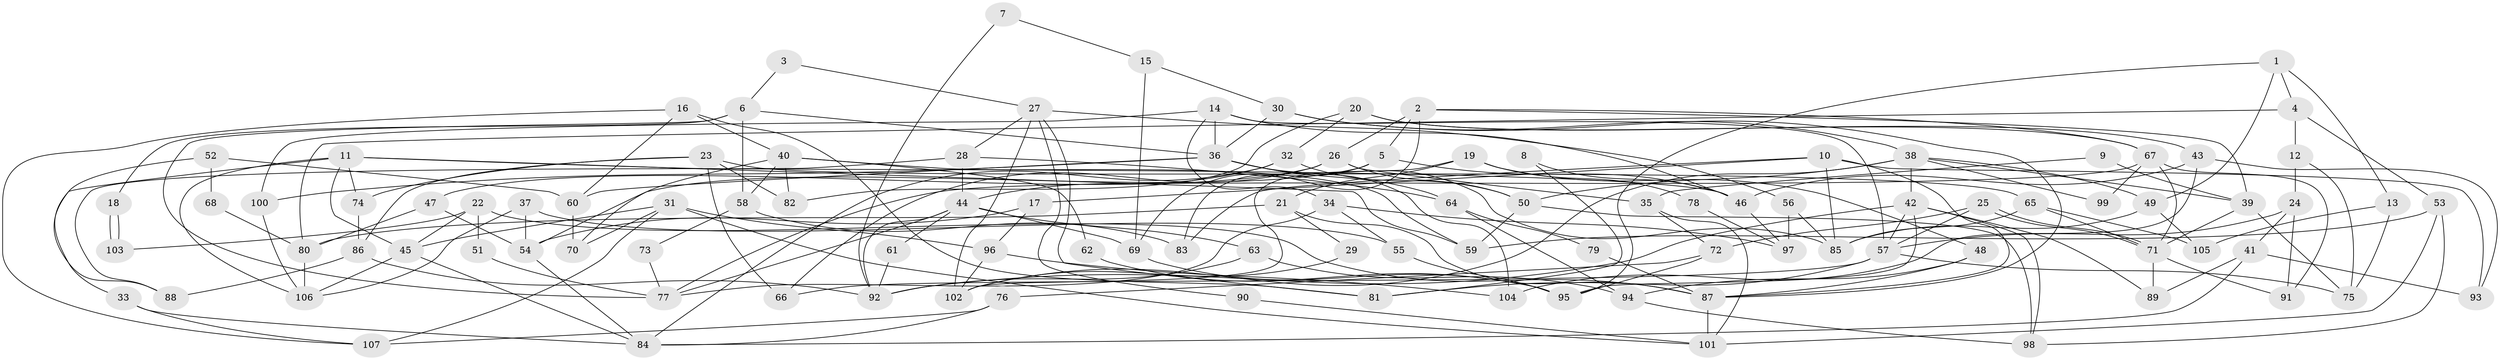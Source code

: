 // coarse degree distribution, {2: 0.12, 5: 0.29333333333333333, 6: 0.10666666666666667, 4: 0.24, 3: 0.13333333333333333, 8: 0.04, 7: 0.05333333333333334, 10: 0.013333333333333334}
// Generated by graph-tools (version 1.1) at 2025/37/03/04/25 23:37:10]
// undirected, 107 vertices, 214 edges
graph export_dot {
  node [color=gray90,style=filled];
  1;
  2;
  3;
  4;
  5;
  6;
  7;
  8;
  9;
  10;
  11;
  12;
  13;
  14;
  15;
  16;
  17;
  18;
  19;
  20;
  21;
  22;
  23;
  24;
  25;
  26;
  27;
  28;
  29;
  30;
  31;
  32;
  33;
  34;
  35;
  36;
  37;
  38;
  39;
  40;
  41;
  42;
  43;
  44;
  45;
  46;
  47;
  48;
  49;
  50;
  51;
  52;
  53;
  54;
  55;
  56;
  57;
  58;
  59;
  60;
  61;
  62;
  63;
  64;
  65;
  66;
  67;
  68;
  69;
  70;
  71;
  72;
  73;
  74;
  75;
  76;
  77;
  78;
  79;
  80;
  81;
  82;
  83;
  84;
  85;
  86;
  87;
  88;
  89;
  90;
  91;
  92;
  93;
  94;
  95;
  96;
  97;
  98;
  99;
  100;
  101;
  102;
  103;
  104;
  105;
  106;
  107;
  1 -- 95;
  1 -- 49;
  1 -- 4;
  1 -- 13;
  2 -- 39;
  2 -- 26;
  2 -- 5;
  2 -- 67;
  2 -- 83;
  3 -- 6;
  3 -- 27;
  4 -- 80;
  4 -- 12;
  4 -- 53;
  5 -- 46;
  5 -- 54;
  5 -- 69;
  6 -- 36;
  6 -- 77;
  6 -- 18;
  6 -- 58;
  7 -- 92;
  7 -- 15;
  8 -- 46;
  8 -- 81;
  9 -- 39;
  9 -- 35;
  10 -- 83;
  10 -- 85;
  10 -- 17;
  10 -- 87;
  10 -- 93;
  11 -- 59;
  11 -- 46;
  11 -- 33;
  11 -- 45;
  11 -- 74;
  11 -- 106;
  12 -- 75;
  12 -- 24;
  13 -- 75;
  13 -- 105;
  14 -- 57;
  14 -- 100;
  14 -- 34;
  14 -- 36;
  14 -- 46;
  15 -- 30;
  15 -- 69;
  16 -- 81;
  16 -- 60;
  16 -- 40;
  16 -- 107;
  17 -- 54;
  17 -- 96;
  18 -- 103;
  18 -- 103;
  19 -- 21;
  19 -- 102;
  19 -- 48;
  19 -- 78;
  20 -- 67;
  20 -- 82;
  20 -- 32;
  20 -- 43;
  21 -- 80;
  21 -- 87;
  21 -- 29;
  22 -- 45;
  22 -- 87;
  22 -- 51;
  22 -- 103;
  23 -- 65;
  23 -- 86;
  23 -- 66;
  23 -- 74;
  23 -- 82;
  24 -- 91;
  24 -- 41;
  24 -- 57;
  25 -- 72;
  25 -- 71;
  25 -- 71;
  25 -- 57;
  26 -- 66;
  26 -- 50;
  26 -- 35;
  26 -- 47;
  27 -- 56;
  27 -- 102;
  27 -- 28;
  27 -- 81;
  27 -- 90;
  28 -- 64;
  28 -- 44;
  28 -- 88;
  29 -- 102;
  30 -- 36;
  30 -- 87;
  30 -- 38;
  31 -- 107;
  31 -- 45;
  31 -- 70;
  31 -- 96;
  31 -- 101;
  32 -- 50;
  32 -- 44;
  32 -- 84;
  33 -- 84;
  33 -- 107;
  34 -- 77;
  34 -- 55;
  34 -- 97;
  35 -- 101;
  35 -- 72;
  36 -- 104;
  36 -- 60;
  36 -- 64;
  36 -- 85;
  36 -- 100;
  37 -- 55;
  37 -- 54;
  37 -- 106;
  38 -- 42;
  38 -- 39;
  38 -- 49;
  38 -- 50;
  38 -- 99;
  38 -- 102;
  39 -- 71;
  39 -- 75;
  40 -- 59;
  40 -- 58;
  40 -- 62;
  40 -- 70;
  40 -- 82;
  41 -- 84;
  41 -- 89;
  41 -- 93;
  42 -- 57;
  42 -- 95;
  42 -- 89;
  42 -- 92;
  42 -- 98;
  43 -- 93;
  43 -- 46;
  43 -- 104;
  44 -- 61;
  44 -- 63;
  44 -- 69;
  44 -- 77;
  44 -- 92;
  45 -- 106;
  45 -- 84;
  46 -- 97;
  47 -- 54;
  47 -- 80;
  48 -- 94;
  48 -- 87;
  49 -- 105;
  49 -- 85;
  50 -- 98;
  50 -- 59;
  51 -- 77;
  52 -- 88;
  52 -- 60;
  52 -- 68;
  53 -- 101;
  53 -- 59;
  53 -- 98;
  54 -- 84;
  55 -- 95;
  56 -- 85;
  56 -- 97;
  57 -- 66;
  57 -- 75;
  57 -- 81;
  58 -- 73;
  58 -- 83;
  60 -- 70;
  61 -- 92;
  62 -- 95;
  63 -- 92;
  63 -- 94;
  64 -- 94;
  64 -- 79;
  65 -- 85;
  65 -- 71;
  65 -- 105;
  67 -- 71;
  67 -- 77;
  67 -- 91;
  67 -- 99;
  68 -- 80;
  69 -- 95;
  71 -- 89;
  71 -- 91;
  72 -- 76;
  72 -- 95;
  73 -- 77;
  74 -- 86;
  76 -- 107;
  76 -- 84;
  78 -- 97;
  79 -- 87;
  80 -- 106;
  86 -- 92;
  86 -- 88;
  87 -- 101;
  90 -- 101;
  94 -- 98;
  96 -- 102;
  96 -- 104;
  100 -- 106;
}
